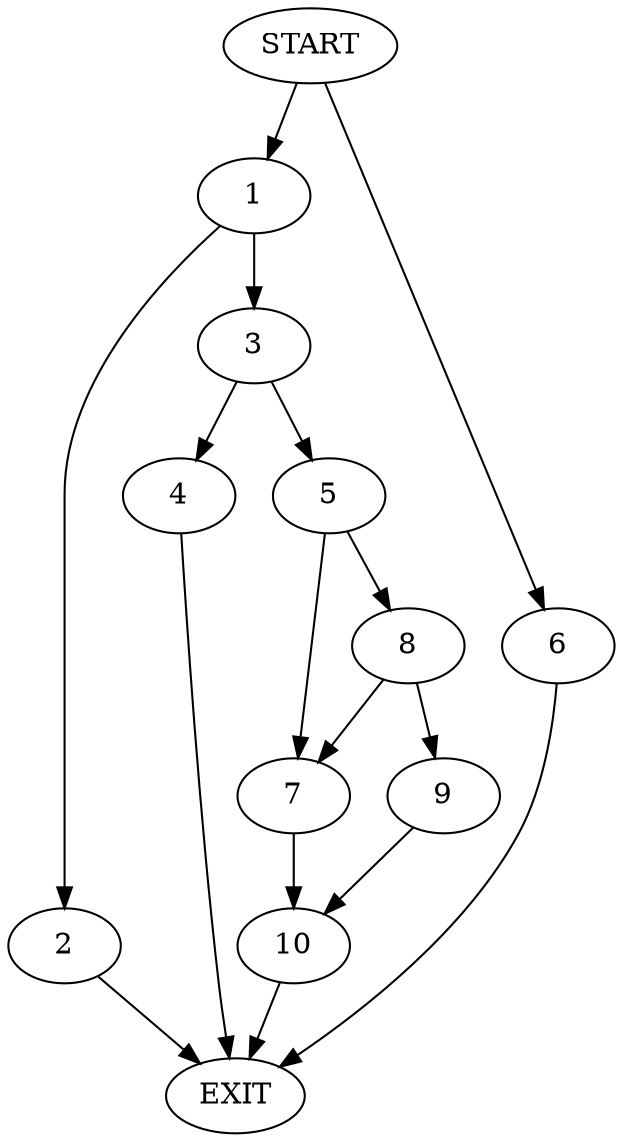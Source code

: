 digraph {
0 [label="START"]
11 [label="EXIT"]
0 -> 1
1 -> 2
1 -> 3
2 -> 11
3 -> 4
3 -> 5
0 -> 6
6 -> 11
4 -> 11
5 -> 7
5 -> 8
8 -> 9
8 -> 7
7 -> 10
9 -> 10
10 -> 11
}
